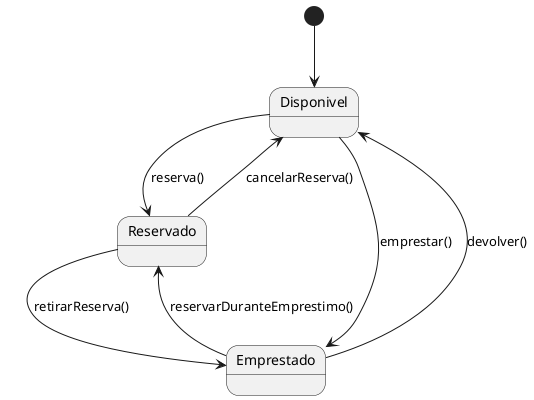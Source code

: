 @startuml Estado-Livro
[*] --> Disponivel

Disponivel --> Reservado : reserva()
Disponivel --> Emprestado : emprestar()

Reservado --> Emprestado : retirarReserva()
Reservado --> Disponivel : cancelarReserva()

Emprestado --> Disponivel : devolver()
Emprestado --> Reservado : reservarDuranteEmprestimo()

@enduml